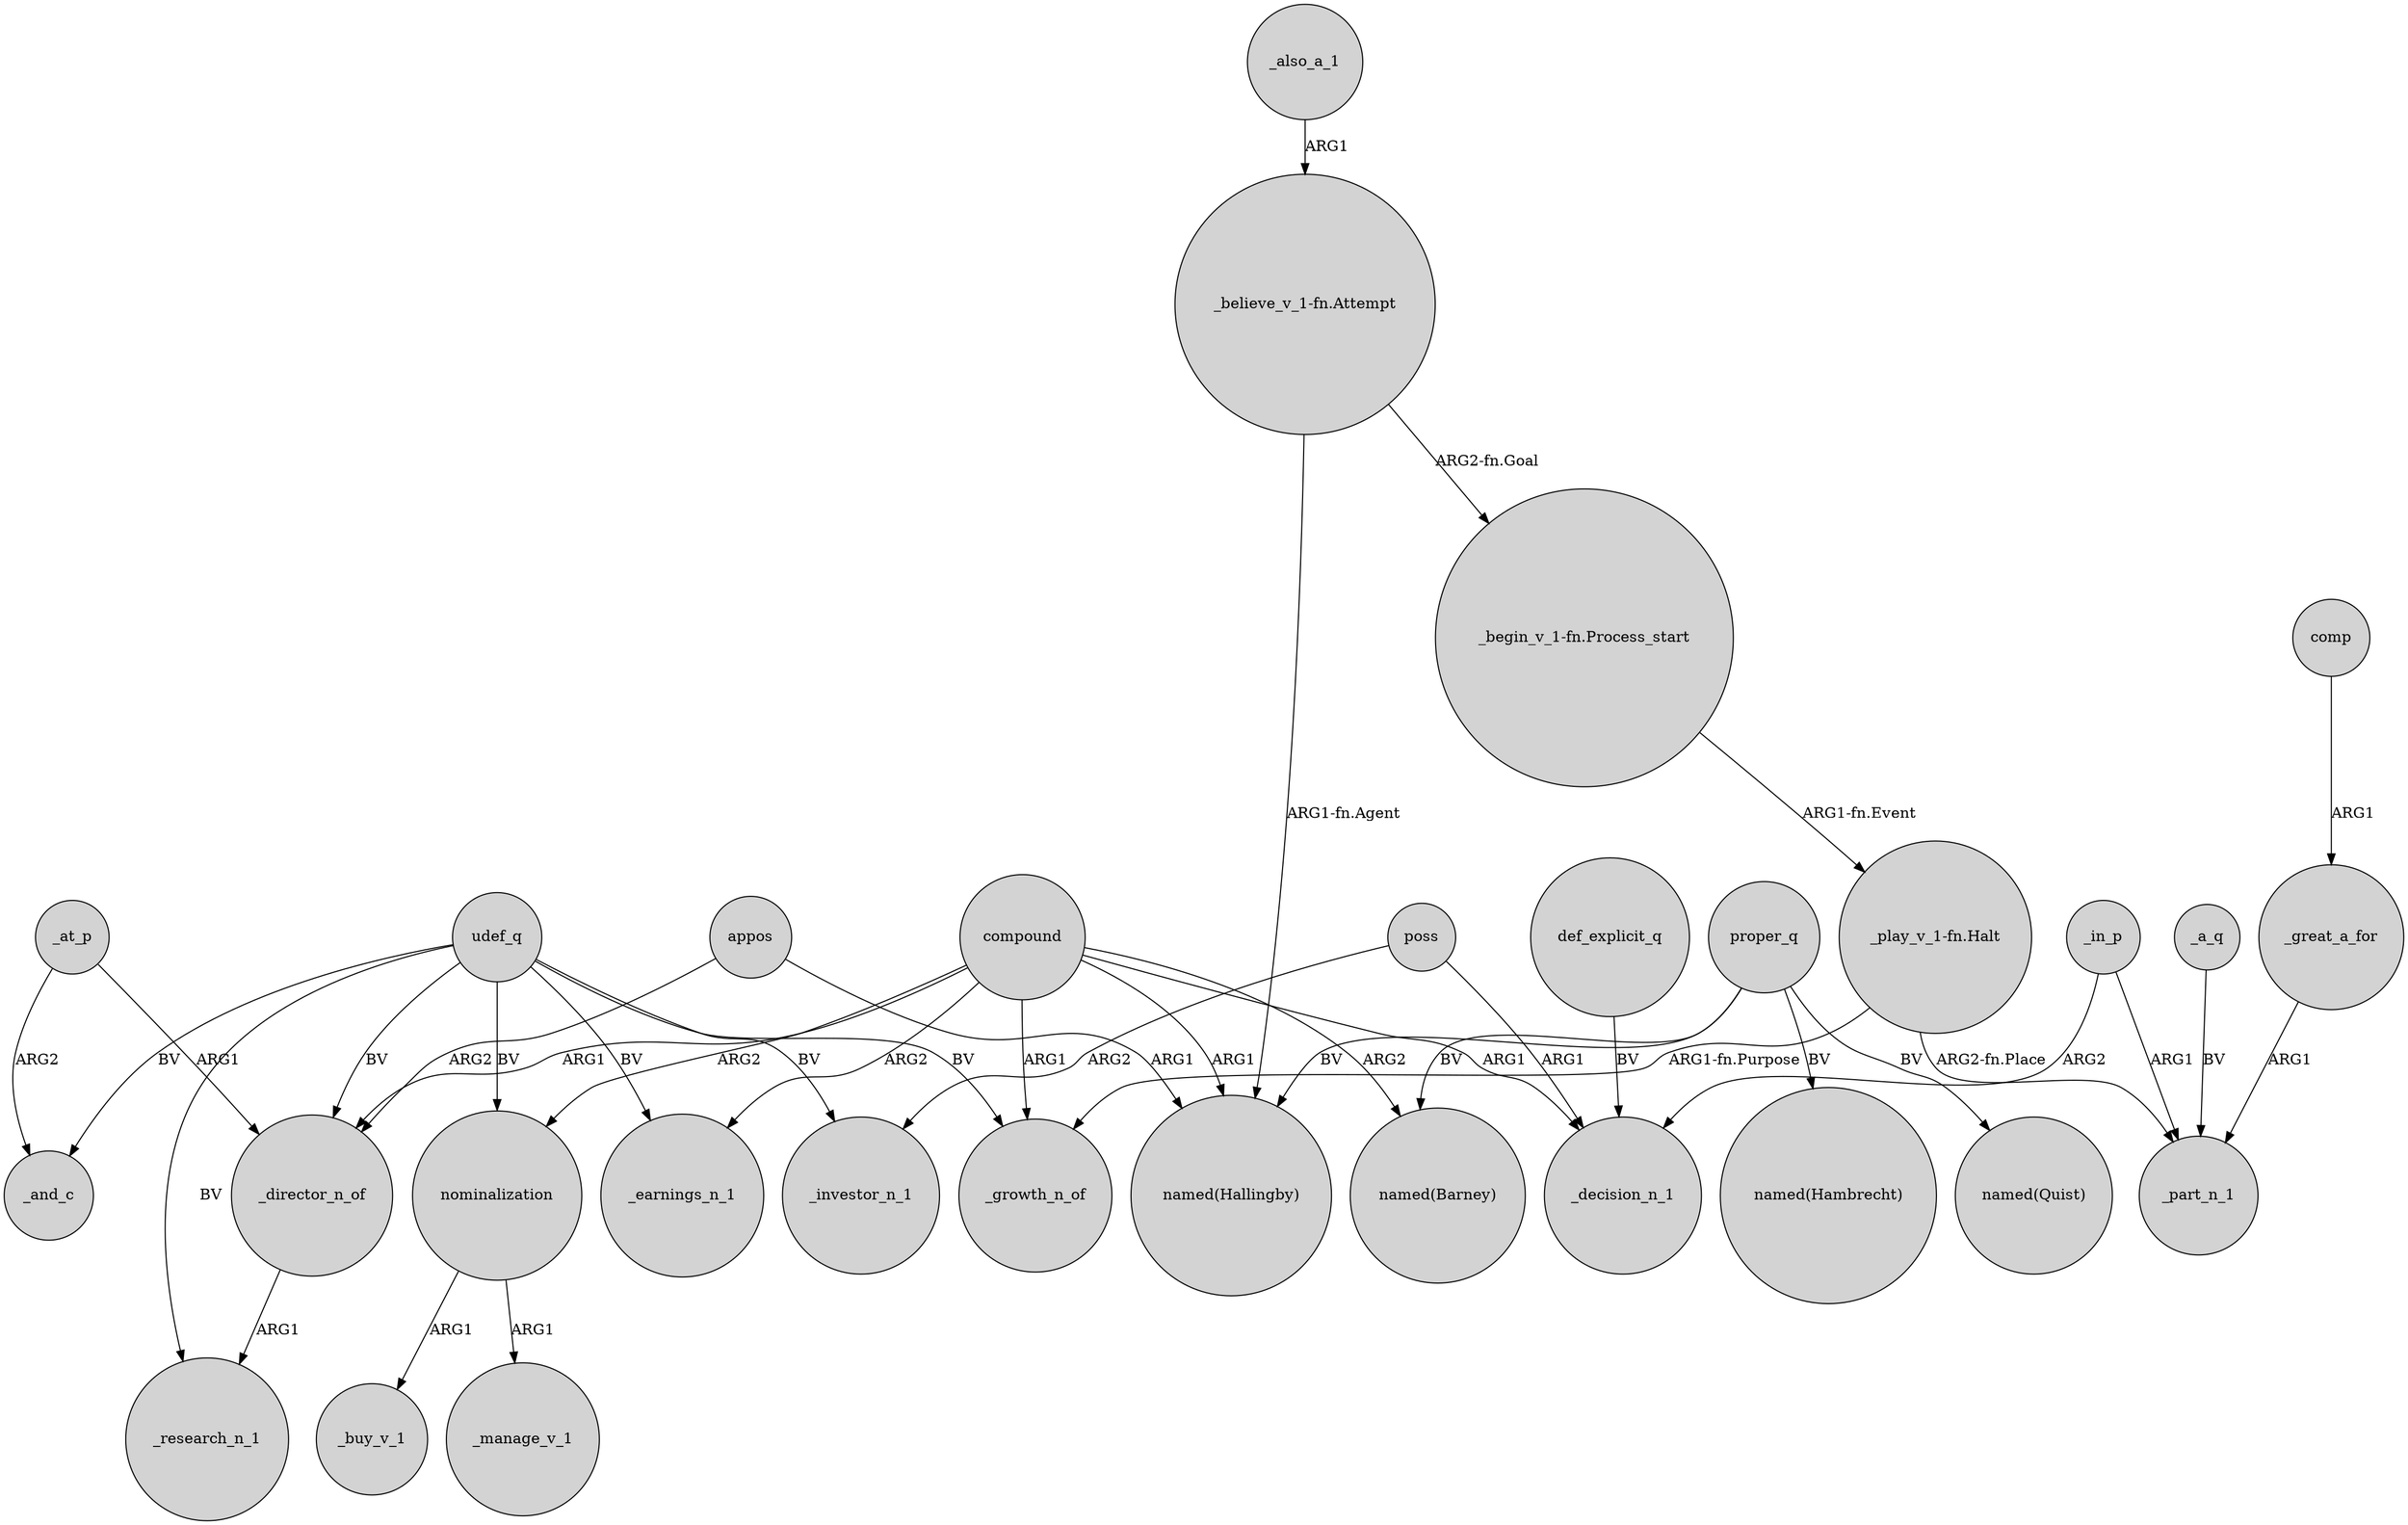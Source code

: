 digraph {
	node [shape=circle style=filled]
	udef_q -> _director_n_of [label=BV]
	"_believe_v_1-fn.Attempt" -> "_begin_v_1-fn.Process_start" [label="ARG2-fn.Goal"]
	nominalization -> _buy_v_1 [label=ARG1]
	compound -> "named(Hallingby)" [label=ARG1]
	_a_q -> _part_n_1 [label=BV]
	proper_q -> "named(Barney)" [label=BV]
	"_believe_v_1-fn.Attempt" -> "named(Hallingby)" [label="ARG1-fn.Agent"]
	_director_n_of -> _research_n_1 [label=ARG1]
	udef_q -> nominalization [label=BV]
	def_explicit_q -> _decision_n_1 [label=BV]
	appos -> _director_n_of [label=ARG2]
	poss -> _decision_n_1 [label=ARG1]
	udef_q -> _and_c [label=BV]
	compound -> nominalization [label=ARG2]
	proper_q -> "named(Hallingby)" [label=BV]
	compound -> _earnings_n_1 [label=ARG2]
	nominalization -> _manage_v_1 [label=ARG1]
	"_play_v_1-fn.Halt" -> _part_n_1 [label="ARG2-fn.Place"]
	_at_p -> _and_c [label=ARG2]
	"_play_v_1-fn.Halt" -> _growth_n_of [label="ARG1-fn.Purpose"]
	udef_q -> _earnings_n_1 [label=BV]
	proper_q -> "named(Hambrecht)" [label=BV]
	compound -> "named(Barney)" [label=ARG2]
	poss -> _investor_n_1 [label=ARG2]
	proper_q -> "named(Quist)" [label=BV]
	_at_p -> _director_n_of [label=ARG1]
	_also_a_1 -> "_believe_v_1-fn.Attempt" [label=ARG1]
	_great_a_for -> _part_n_1 [label=ARG1]
	compound -> _decision_n_1 [label=ARG1]
	udef_q -> _research_n_1 [label=BV]
	"_begin_v_1-fn.Process_start" -> "_play_v_1-fn.Halt" [label="ARG1-fn.Event"]
	udef_q -> _growth_n_of [label=BV]
	appos -> "named(Hallingby)" [label=ARG1]
	compound -> _director_n_of [label=ARG1]
	compound -> _growth_n_of [label=ARG1]
	comp -> _great_a_for [label=ARG1]
	_in_p -> _part_n_1 [label=ARG1]
	udef_q -> _investor_n_1 [label=BV]
	_in_p -> _decision_n_1 [label=ARG2]
}
